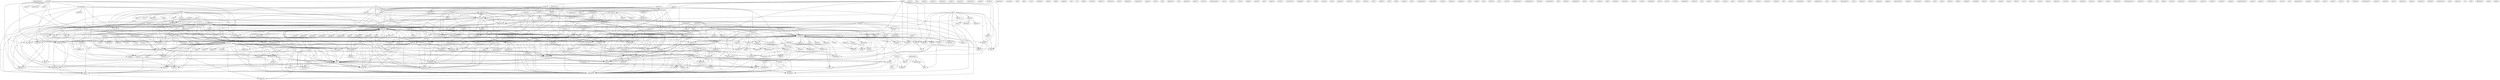 digraph G {
  presupposition [ label="presupposition(1)" ];
  uses [ label="uses(2)" ];
  causes [ label="causes(1)" ];
  pollution [ label="pollution(1)" ];
  bus [ label="bus(1)" ];
  support [ label="support(1)" ];
  support [ label="support(2)" ];
  try [ label="try(2)" ];
  win [ label="win(2)" ];
  assertion [ label="assertion(9)" ];
  admiration [ label="admiration(1)" ];
  ad [ label="ad(24)" ];
  petrol [ label="petrol(1)" ];
  assert [ label="assert(1)" ];
  faq [ label="faq(1)" ];
  number [ label="number(2)" ];
  come [ label="come(1)" ];
  collection [ label="collection(2)" ];
  volume [ label="volume(1)" ];
  someone [ label="someone(2)" ];
  conclude [ label="conclude(5)" ];
  knock [ label="knock(1)" ];
  one [ label="one(1)" ];
  position [ label="position(4)" ];
  cause [ label="cause(7)" ];
  premise [ label="premise(11)" ];
  beginning [ label="beginning(2)" ];
  happened [ label="happened(1)" ];
  room [ label="room(1)" ];
  leaves [ label="leaves(1)" ];
  light [ label="light(1)" ];
  conclusion [ label="conclusion(37)" ];
  fallacies [ label="fallacies(1)" ];
  universe [ label="universe(3)" ];
  occur [ label="occur(1)" ];
  implies [ label="implies(6)" ];
  event [ label="event(10)" ];
  view [ label="view(1)" ];
  inference [ label="inference(16)" ];
  argument [ label="argument(60)" ];
  moment [ label="moment(1)" ];
  blackmail [ label="blackmail(1)" ];
  appears [ label="appears(4)" ];
  length [ label="length(1)" ];
  assume [ label="assume(4)" ];
  item [ label="item(1)" ];
  constitutes [ label="constitutes(1)" ];
  evidence [ label="evidence(6)" ];
  lack [ label="lack(1)" ];
  rule [ label="rule(7)" ];
  thing [ label="thing(4)" ];
  apply [ label="apply(3)" ];
  occurred [ label="occurred(1)" ];
  claim [ label="claim(2)" ];
  property [ label="property(4)" ];
  something [ label="something(15)" ];
  ignoratio [ label="ignoratio(1)" ];
  consider [ label="consider(2)" ];
  fallacy [ label="fallacy(50)" ];
  form [ label="form(15)" ];
  statement [ label="statement(6)" ];
  composition [ label="composition(4)" ];
  speak [ label="speak(3)" ];
  whole [ label="whole(1)" ];
  concentrate [ label="concentrate(1)" ];
  car [ label="car(3)" ];
  start [ label="start(2)" ];
  engine [ label="engine(2)" ];
  prayed [ label="prayed(1)" ];
  provides [ label="provides(1)" ];
  questioner [ label="questioner(1)" ];
  reach [ label="reach(3)" ];
  sense [ label="sense(1)" ];
  sea [ label="sea(2)" ];
  make [ label="make(3)" ];
  fish [ label="fish(2)" ];
  isolation [ label="isolation(1)" ];
  woodlice [ label="woodlice(2)" ];
  respect [ label="respect(1)" ];
  wishes [ label="wishes(1)" ];
  dolphins [ label="dolphins(2)" ];
  nauseam [ label="nauseam(1)" ];
  hole [ label="hole(1)" ];
  deal [ label="deal(1)" ];
  cross [ label="cross(1)" ];
  radiation [ label="radiation(2)" ];
  luther [ label="luther(1)" ];
  build [ label="build(1)" ];
  ignorantium [ label="ignorantium(3)" ];
  ignorance [ label="ignorance(1)" ];
  made [ label="made(1)" ];
  denies [ label="denies(1)" ];
  means [ label="means(1)" ];
  means [ label="means(1)" ];
  person [ label="person(4)" ];
  questions [ label="questions(1)" ];
  stephen [ label="stephen(1)" ];
  cat [ label="cat(1)" ];
  ec [ label="ec(1)" ];
  doubt [ label="doubt(1)" ];
  describe [ label="describe(1)" ];
  denotes [ label="denotes(1)" ];
  chemistry [ label="chemistry(2)" ];
  basis [ label="basis(2)" ];
  telepathy [ label="telepathy(1)" ];
  summarize [ label="summarize(1)" ];
  oppose [ label="oppose(1)" ];
  delve [ label="delve(1)" ];
  ergo [ label="ergo(3)" ];
  occurs [ label="occurs(15)" ];
  question [ label="question(1)" ];
  answer [ label="answer(2)" ];
  word [ label="word(2)" ];
  presupposes [ label="presupposes(1)" ];
  demands [ label="demands(1)" ];
  wife [ label="wife(1)" ];
  truth [ label="truth(10)" ];
  absence [ label="absence(1)" ];
  infer [ label="infer(1)" ];
  talk [ label="talk(1)" ];
  repetition [ label="repetition(1)" ];
  liar [ label="liar(1)" ];
  threat [ label="threat(2)" ];
  need [ label="need(1)" ];
  push [ label="push(1)" ];
  need [ label="need(1)" ];
  acceptance [ label="acceptance(2)" ];
  order [ label="order(3)" ];
  phrasing [ label="phrasing(1)" ];
  please [ label="please(1)" ];
  asserts [ label="asserts(1)" ];
  attempts [ label="attempts(2)" ];
  way [ label="way(4)" ];
  logic [ label="logic(11)" ];
  debate [ label="debate(3)" ];
  argue [ label="argue(4)" ];
  level [ label="level(1)" ];
  provide [ label="provide(1)" ];
  introduction [ label="introduction(1)" ];
  hope [ label="hope(1)" ];
  demonstrando [ label="demonstrando(1)" ];
  mass [ label="mass(1)" ];
  consist [ label="consist(1)" ];
  victim [ label="victim(1)" ];
  college [ label="college(1)" ];
  arrived [ label="arrived(1)" ];
  post [ label="post(1)" ];
  lose [ label="lose(1)" ];
  english [ label="english(1)" ];
  bicycle [ label="bicycle(1)" ];
  flood [ label="flood(2)" ];
  earth [ label="earth(2)" ];
  water [ label="water(2)" ];
  require [ label="require(2)" ];
  correctness [ label="correctness(1)" ];
  continue [ label="continue(2)" ];
  consists [ label="consists(3)" ];
  plan [ label="plan(1)" ];
  stated [ label="stated(2)" ];
  nothing [ label="nothing(1)" ];
  privatization [ label="privatization(1)" ];
  supports [ label="supports(1)" ];
  list [ label="list(2)" ];
  fall [ label="fall(1)" ];
  certainty [ label="certainty(1)" ];
  collapsed [ label="collapsed(1)" ];
  goes [ label="goes(1)" ];
  cured [ label="cured(1)" ];
  term [ label="term(2)" ];
  well [ label="well(1)" ];
  faulty [ label="faulty(1)" ];
  reasoning [ label="reasoning(3)" ];
  leads [ label="leads(1)" ];
  reverse [ label="reverse(1)" ];
  burn [ label="burn(1)" ];
  populum [ label="populum(2)" ];
  contains [ label="contains(1)" ];
  today [ label="today(1)" ];
  attacks [ label="attacks(1)" ];
  draw [ label="draw(1)" ];
  welfare [ label="welfare(1)" ];
  testimony [ label="testimony(3)" ];
  demonstrate [ label="demonstrate(1)" ];
  example [ label="example(34)" ];
  hominem [ label="hominem(6)" ];
  perjurer [ label="perjurer(1)" ];
  argumentum [ label="argumentum(24)" ];
  drug [ label="drug(1)" ];
  faith [ label="faith(3)" ];
  commit [ label="commit(1)" ];
  dicto [ label="dicto(1)" ];
  arrangement [ label="arrangement(1)" ];
  situation [ label="situation(3)" ];
  specific [ label="specific(1)" ];
  case [ label="case(3)" ];
  accident [ label="accident(4)" ];
  render [ label="render(1)" ];
  money [ label="money(3)" ];
  criterion [ label="criterion(1)" ];
  stole [ label="stole(1)" ];
  witness [ label="witness(3)" ];
  credibility [ label="credibility(1)" ];
  opposite [ label="opposite(4)" ];
  understand [ label="understand(1)" ];
  writing [ label="writing(1)" ];
  software [ label="software(1)" ];
  computer [ label="computer(1)" ];
  question [ label="question(6)" ];
  type [ label="type(1)" ];
  latter [ label="latter(1)" ];
  tool [ label="tool(1)" ];
  christian [ label="christian(3)" ];
  matter [ label="matter(2)" ];
  begin [ label="begin(1)" ];
  help [ label="help(1)" ];
  argues [ label="argues(3)" ];
  dislike [ label="dislike(1)" ];
  bible [ label="bible(8)" ];
  proof [ label="proof(9)" ];
  course [ label="course(4)" ];
  classic [ label="classic(1)" ];
  exists [ label="exists(4)" ];
  history [ label="history(2)" ];
  tells [ label="tells(1)" ];
  division [ label="division(2)" ];
  cum [ label="cum(1)" ];
  concise [ label="concise(1)" ];
  misrepresent [ label="misrepresent(1)" ];
  pornography [ label="pornography(1)" ];
  christianity [ label="christianity(4)" ];
  legalize [ label="legalize(3)" ];
  nation [ label="nation(1)" ];
  heroin [ label="heroin(1)" ];
  crack [ label="crack(1)" ];
  directed [ label="directed(1)" ];
  ice [ label="ice(1)" ];
  assumption [ label="assumption(1)" ];
  post [ label="post(1)" ];
  hell [ label="hell(1)" ];
  destroy [ label="destroy(2)" ];
  distinguish [ label="distinguish(1)" ];
  proposition [ label="proposition(12)" ];
  thinking [ label="thinking(1)" ];
  place [ label="place(1)" ];
  cryptography [ label="cryptography(2)" ];
  believe [ label="believe(1)" ];
  struggle [ label="struggle(1)" ];
  law [ label="law(3)" ];
  liberation [ label="liberation(1)" ];
  food [ label="food(1)" ];
  confuse [ label="confuse(1)" ];
  sake [ label="sake(1)" ];
  secret [ label="secret(1)" ];
  homosexual [ label="homosexual(1)" ];
  reason [ label="reason(2)" ];
  ban [ label="ban(1)" ];
  official [ label="official(1)" ];
  baculum [ label="baculum(1)" ];
  sentence [ label="sentence(1)" ];
  license [ label="license(1)" ];
  usenet [ label="usenet(1)" ];
  headache [ label="headache(2)" ];
  piece [ label="piece(1)" ];
  propter [ label="propter(4)" ];
  god [ label="god(11)" ];
  phrase [ label="phrase(2)" ];
  aspirin [ label="aspirin(1)" ];
  duty [ label="duty(2)" ];
  express [ label="express(1)" ];
  took [ label="took(1)" ];
  believed [ label="believed(1)" ];
  created [ label="created(1)" ];
  genius [ label="genius(1)" ];
  prove [ label="prove(1)" ];
  version [ label="version(1)" ];
  amphiboly [ label="amphiboly(2)" ];
  remains [ label="remains(1)" ];
  kill [ label="kill(1)" ];
  allows [ label="allows(1)" ];
  charge [ label="charge(1)" ];
  arrives [ label="arrives(1)" ];
  refer [ label="refer(2)" ];
  analyze [ label="analyze(1)" ];
  knowledge [ label="knowledge(1)" ];
  job [ label="job(2)" ];
  determine [ label="determine(1)" ];
  science [ label="science(2)" ];
  archive [ label="archive(2)" ];
  quality [ label="quality(1)" ];
  king [ label="king(1)" ];
  depend [ label="depend(1)" ];
  makes [ label="makes(2)" ];
  table [ label="table(3)" ];
  goodness [ label="goodness(1)" ];
  implication [ label="implication(6)" ];
  explanation [ label="explanation(3)" ];
  arguer [ label="arguer(4)" ];
  structure [ label="structure(1)" ];
  authority [ label="authority(2)" ];
  field [ label="field(1)" ];
  subject [ label="subject(2)" ];
  discussion [ label="discussion(3)" ];
  exist [ label="exist(3)" ];
  fact [ label="fact(3)" ];
  stage [ label="stage(1)" ];
  intimidate [ label="intimidate(1)" ];
  suspicion [ label="suspicion(1)" ];
  meaning [ label="meaning(5)" ];
  legislation [ label="legislation(2)" ];
  bakker [ label="bakker(1)" ];
  carbon [ label="carbon(2)" ];
  study [ label="study(1)" ];
  avoid [ label="avoid(2)" ];
  assumes [ label="assumes(1)" ];
  novitam [ label="novitam(1)" ];
  discrimination [ label="discrimination(1)" ];
  wear [ label="wear(1)" ];
  leather [ label="leather(1)" ];
  issue [ label="issue(1)" ];
  material [ label="material(1)" ];
  examine [ label="examine(1)" ];
  everyone [ label="everyone(1)" ];
  imply [ label="imply(1)" ];
  attempt [ label="attempt(1)" ];
  bifurcation [ label="bifurcation(2)" ];
  group [ label="group(1)" ];
  fails [ label="fails(1)" ];
  pity [ label="pity(2)" ];
  suggested [ label="suggested(1)" ];
  crumenam [ label="crumenam(1)" ];
  language [ label="language(2)" ];
  attention [ label="attention(1)" ];
  crumenam [ label="crumenam(1)" ];
  decide [ label="decide(1)" ];
  identifies [ label="identifies(1)" ];
  court [ label="court(2)" ];
  hoc [ label="hoc(8)" ];
  presents [ label="presents(1)" ];
  tell [ label="tell(1)" ];
  monty [ label="monty(1)" ];
  consequent [ label="consequent(1)" ];
  trick [ label="trick(1)" ];
  intelligence [ label="intelligence(1)" ];
  machine [ label="machine(1)" ];
  line [ label="line(1)" ];
  sketch [ label="sketch(1)" ];
  interrogation [ label="interrogation(1)" ];
  jesus [ label="jesus(1)" ];
  employs [ label="employs(1)" ];
  doesn [ label="doesn(1)" ];
  pleading [ label="pleading(1)" ];
  gallery [ label="gallery(1)" ];
  equivocation [ label="equivocation(2)" ];
  nobody [ label="nobody(2)" ];
  government [ label="government(3)" ];
  office [ label="office(2)" ];
  generalization [ label="generalization(5)" ];
  antecedent [ label="antecedent(1)" ];
  deduce [ label="deduce(1)" ];
  john [ label="john(1)" ];
  slope [ label="slope(1)" ];
  mother [ label="mother(1)" ];
  define [ label="define(1)" ];
  problem [ label="problem(1)" ];
  father [ label="father(1)" ];
  axe [ label="axe(1)" ];
  murder [ label="murder(1)" ];
  reference [ label="reference(1)" ];
  atheism [ label="atheism(6)" ];
  physicist [ label="physicist(1)" ];
  tree [ label="tree(2)" ];
  marijuana [ label="marijuana(2)" ];
  expect [ label="expect(1)" ];
  hold [ label="hold(2)" ];
  philosophy [ label="philosophy(2)" ];
  hawking [ label="hawking(2)" ];
  force [ label="force(5)" ];
  threatened [ label="threatened(1)" ];
  accept [ label="accept(2)" ];
  opponent [ label="opponent(3)" ];
  derive [ label="derive(1)" ];
  altering [ label="altering(1)" ];
  shower [ label="shower(1)" ];
  animal [ label="animal(2)" ];
  straw [ label="straw(2)" ];
  disprove [ label="disprove(1)" ];
  concept [ label="concept(1)" ];
  party [ label="party(1)" ];
  action [ label="action(1)" ];
  searle [ label="searle(2)" ];
  linguist [ label="linguist(1)" ];
  follow [ label="follow(1)" ];
  error [ label="error(1)" ];
  follows [ label="follows(1)" ];
  nature [ label="nature(1)" ];
  article [ label="article(1)" ];
  name [ label="name(2)" ];
  alleges [ label="alleges(1)" ];
  adversary [ label="adversary(1)" ];
  explains [ label="explains(1)" ];
  principle [ label="principle(1)" ];
  don [ label="don(1)" ];
  circulus [ label="circulus(1)" ];
  petitio [ label="petitio(1)" ];
  building [ label="building(1)" ];
  hide [ label="hide(2)" ];
  process [ label="process(1)" ];
  suffers [ label="suffers(1)" ];
  quote [ label="quote(1)" ];
  reification [ label="reification(2)" ];
  interrogationum [ label="interrogationum(1)" ];
  note [ label="note(1)" ];
  falseness [ label="falseness(1)" ];
  accent [ label="accent(2)" ];
  son [ label="son(1)" ];
  belief [ label="belief(1)" ];
  pro [ label="pro(1)" ];
  produce [ label="produce(1)" ];
  newton [ label="newton(1)" ];
  man [ label="man(3)" ];
  document [ label="document(1)" ];
  inconsistency [ label="inconsistency(1)" ];
  burden [ label="burden(4)" ];
  sequitur [ label="sequitur(2)" ];
  establish [ label="establish(2)" ];
  appeal [ label="appeal(4)" ];
  violence [ label="violence(1)" ];
  causality [ label="causality(1)" ];
  analogy [ label="analogy(2)" ];
  hypostatization [ label="hypostatization(1)" ];
  variety [ label="variety(1)" ];
  martin [ label="martin(1)" ];
  quoque [ label="quoque(1)" ];
  causa [ label="causa(2)" ];
  anything [ label="anything(3)" ];
  allow [ label="allow(1)" ];
  misericordiam [ label="misericordiam(1)" ];
  excuse [ label="excuse(1)" ];
  use [ label="use(1)" ];
  ignorantiam [ label="ignorantiam(1)" ];
  herring [ label="herring(1)" ];
  symbol [ label="symbol(1)" ];
  series [ label="series(1)" ];
  mantis [ label="mantis(1)" ];
  interference [ label="interference(1)" ];
  source [ label="source(1)" ];
  uk [ label="uk(1)" ];
  nauseum [ label="nauseum(1)" ];
  instance [ label="instance(1)" ];
  investigation [ label="investigation(1)" ];
  lazarum [ label="lazarum(1)" ];
  mathew [ label="mathew(2)" ];
  union [ label="union(1)" ];
  chancellor [ label="chancellor(1)" ];
  python [ label="python(1)" ];
  numeram [ label="numeram(1)" ];
  referred [ label="referred(1)" ];
  examination [ label="examination(1)" ];
  april [ label="april(1)" ];
  plurium [ label="plurium(1)" ];
  note [ label="note(7)" ];
  co [ label="co(1)" ];
  find [ label="find(1)" ];
  affirmation [ label="affirmation(1)" ];
  islam [ label="islam(2)" ];
  denial [ label="denial(1)" ];
  uses -> causes [ label="1" ];
  uses -> pollution [ label="1" ];
  uses -> bus [ label="1" ];
  uses -> support [ label="1" ];
  uses -> support [ label="1" ];
  uses -> try [ label="1" ];
  uses -> win [ label="1" ];
  uses -> assertion [ label="1" ];
  uses -> admiration [ label="1" ];
  uses -> ad [ label="1" ];
  uses -> petrol [ label="1" ];
  number -> come [ label="1" ];
  number -> collection [ label="1" ];
  someone -> conclude [ label="1" ];
  someone -> knock [ label="1" ];
  someone -> one [ label="1" ];
  someone -> position [ label="1" ];
  cause -> premise [ label="2" ];
  cause -> beginning [ label="2" ];
  cause -> happened [ label="1" ];
  cause -> room [ label="1" ];
  cause -> leaves [ label="1" ];
  cause -> light [ label="1" ];
  cause -> conclusion [ label="3" ];
  cause -> fallacies [ label="1" ];
  cause -> universe [ label="2" ];
  cause -> occur [ label="1" ];
  cause -> implies [ label="2" ];
  cause -> event [ label="3" ];
  cause -> view [ label="1" ];
  cause -> one [ label="2" ];
  cause -> inference [ label="2" ];
  cause -> argument [ label="2" ];
  appears -> conclusion [ label="1" ];
  appears -> argument [ label="1" ];
  assume -> item [ label="1" ];
  assume -> constitutes [ label="1" ];
  assume -> evidence [ label="1" ];
  assume -> lack [ label="1" ];
  assume -> rule [ label="1" ];
  assume -> thing [ label="1" ];
  assume -> apply [ label="1" ];
  assume -> occurred [ label="1" ];
  assume -> collection [ label="1" ];
  assume -> claim [ label="1" ];
  assume -> property [ label="2" ];
  assume -> something [ label="1" ];
  assume -> argument [ label="1" ];
  consider -> conclude [ label="1" ];
  consider -> fallacy [ label="1" ];
  consider -> apply [ label="1" ];
  consider -> property [ label="1" ];
  consider -> form [ label="1" ];
  consider -> something [ label="1" ];
  consider -> statement [ label="1" ];
  consider -> composition [ label="1" ];
  consider -> speak [ label="1" ];
  consider -> whole [ label="1" ];
  car -> pollution [ label="1" ];
  car -> start [ label="2" ];
  car -> bus [ label="1" ];
  car -> something [ label="1" ];
  car -> petrol [ label="1" ];
  car -> engine [ label="1" ];
  premise -> beginning [ label="4" ];
  premise -> reach [ label="1" ];
  premise -> sense [ label="1" ];
  premise -> sea [ label="2" ];
  premise -> thing [ label="2" ];
  premise -> make [ label="1" ];
  premise -> universe [ label="4" ];
  premise -> fish [ label="2" ];
  premise -> implies [ label="4" ];
  premise -> one [ label="4" ];
  premise -> isolation [ label="1" ];
  premise -> woodlice [ label="2" ];
  premise -> respect [ label="1" ];
  premise -> wishes [ label="1" ];
  premise -> inference [ label="7" ];
  premise -> dolphins [ label="2" ];
  premise -> argument [ label="7" ];
  ignorantium -> ignorance [ label="2" ];
  ignorantium -> made [ label="1" ];
  ignorantium -> denies [ label="1" ];
  ignorantium -> means [ label="2" ];
  ignorantium -> fallacy [ label="1" ];
  ignorantium -> means [ label="2" ];
  ignorantium -> person [ label="1" ];
  ignorantium -> assertion [ label="1" ];
  ignorantium -> questions [ label="1" ];
  ignorantium -> argument [ label="2" ];
  reach -> sea [ label="2" ];
  reach -> thing [ label="2" ];
  reach -> fish [ label="2" ];
  reach -> inference [ label="2" ];
  reach -> dolphins [ label="2" ];
  ergo -> fallacies [ label="1" ];
  ergo -> fallacy [ label="1" ];
  ergo -> occurs [ label="1" ];
  ergo -> something [ label="1" ];
  ergo -> event [ label="1" ];
  question -> answer [ label="3" ];
  question -> word [ label="1" ];
  question -> presupposes [ label="2" ];
  question -> demands [ label="1" ];
  question -> wife [ label="1" ];
  evidence -> truth [ label="1" ];
  evidence -> conclusion [ label="1" ];
  evidence -> absence [ label="2" ];
  evidence -> occurred [ label="3" ];
  evidence -> something [ label="1" ];
  evidence -> occur [ label="2" ];
  evidence -> statement [ label="1" ];
  evidence -> infer [ label="2" ];
  evidence -> argument [ label="2" ];
  threat -> conclusion [ label="1" ];
  threat -> need [ label="1" ];
  threat -> push [ label="1" ];
  threat -> try [ label="1" ];
  threat -> need [ label="1" ];
  threat -> acceptance [ label="1" ];
  threat -> order [ label="1" ];
  attempts -> way [ label="1" ];
  attempts -> logic [ label="1" ];
  attempts -> debate [ label="1" ];
  attempts -> argue [ label="1" ];
  attempts -> level [ label="1" ];
  attempts -> provide [ label="1" ];
  attempts -> introduction [ label="1" ];
  attempts -> hope [ label="1" ];
  post -> fallacies [ label="1" ];
  post -> fallacy [ label="1" ];
  post -> occurs [ label="1" ];
  post -> something [ label="1" ];
  post -> event [ label="1" ];
  flood -> earth [ label="1" ];
  flood -> occurred [ label="1" ];
  flood -> water [ label="1" ];
  flood -> require [ label="1" ];
  continue -> conclusion [ label="1" ];
  continue -> fallacy [ label="1" ];
  continue -> consists [ label="1" ];
  continue -> plan [ label="1" ];
  continue -> stated [ label="1" ];
  continue -> nothing [ label="1" ];
  continue -> privatization [ label="1" ];
  continue -> supports [ label="1" ];
  conclude -> apply [ label="1" ];
  conclude -> list [ label="1" ];
  conclude -> occurred [ label="1" ];
  conclude -> collection [ label="1" ];
  conclude -> property [ label="2" ];
  conclude -> something [ label="1" ];
  conclude -> fall [ label="1" ];
  conclude -> ad [ label="1" ];
  conclude -> certainty [ label="1" ];
  conclude -> whole [ label="1" ];
  term -> fallacy [ label="1" ];
  term -> well [ label="1" ];
  term -> faulty [ label="1" ];
  term -> form [ label="1" ];
  term -> reasoning [ label="1" ];
  term -> leads [ label="1" ];
  term -> argument [ label="1" ];
  testimony -> demonstrate [ label="2" ];
  testimony -> example [ label="1" ];
  testimony -> hominem [ label="2" ];
  testimony -> perjurer [ label="1" ];
  testimony -> ad [ label="2" ];
  testimony -> argumentum [ label="2" ];
  rule -> situation [ label="2" ];
  rule -> specific [ label="1" ];
  rule -> claim [ label="1" ];
  rule -> case [ label="2" ];
  rule -> accident [ label="2" ];
  rule -> render [ label="2" ];
  money -> criterion [ label="2" ];
  money -> stole [ label="1" ];
  way -> demonstrate [ label="1" ];
  way -> witness [ label="1" ];
  way -> credibility [ label="1" ];
  way -> hominem [ label="1" ];
  way -> ad [ label="2" ];
  way -> argumentum [ label="2" ];
  way -> opposite [ label="1" ];
  question -> word [ label="1" ];
  question -> presupposes [ label="2" ];
  question -> demands [ label="1" ];
  question -> wife [ label="1" ];
  christian -> matter [ label="1" ];
  christian -> begin [ label="1" ];
  christian -> argue [ label="1" ];
  christian -> well [ label="1" ];
  christian -> help [ label="1" ];
  christian -> example [ label="2" ];
  christian -> argues [ label="1" ];
  christian -> dislike [ label="1" ];
  bible -> word [ label="1" ];
  bible -> earth [ label="1" ];
  bible -> proof [ label="1" ];
  bible -> truth [ label="1" ];
  bible -> course [ label="1" ];
  bible -> classic [ label="1" ];
  bible -> example [ label="4" ];
  bible -> exists [ label="1" ];
  bible -> form [ label="1" ];
  bible -> history [ label="1" ];
  bible -> water [ label="1" ];
  bible -> tells [ label="1" ];
  bible -> require [ label="1" ];
  christianity -> matter [ label="1" ];
  christianity -> begin [ label="1" ];
  christianity -> argue [ label="1" ];
  christianity -> well [ label="1" ];
  christianity -> help [ label="1" ];
  christianity -> example [ label="1" ];
  christianity -> argues [ label="1" ];
  christianity -> form [ label="2" ];
  christianity -> history [ label="2" ];
  word -> argument [ label="1" ];
  legalize -> nation [ label="2" ];
  legalize -> heroin [ label="2" ];
  legalize -> crack [ label="2" ];
  earth -> ice [ label="1" ];
  post -> fallacies [ label="1" ];
  post -> fallacy [ label="1" ];
  post -> occurs [ label="1" ];
  post -> something [ label="1" ];
  post -> event [ label="1" ];
  proof -> made [ label="3" ];
  proof -> denies [ label="2" ];
  proof -> truth [ label="1" ];
  proof -> conclusion [ label="1" ];
  proof -> proposition [ label="2" ];
  proof -> fallacy [ label="2" ];
  proof -> person [ label="4" ];
  proof -> case [ label="2" ];
  proof -> assertion [ label="4" ];
  proof -> event [ label="1" ];
  proof -> questions [ label="2" ];
  proof -> ad [ label="2" ];
  proof -> argumentum [ label="2" ];
  proof -> thinking [ label="1" ];
  proof -> inference [ label="1" ];
  cryptography -> believe [ label="1" ];
  cryptography -> struggle [ label="1" ];
  cryptography -> law [ label="1" ];
  cryptography -> liberation [ label="1" ];
  secret -> homosexual [ label="1" ];
  secret -> reason [ label="1" ];
  secret -> ban [ label="1" ];
  secret -> official [ label="1" ];
  secret -> argument [ label="1" ];
  thing -> apply [ label="1" ];
  thing -> inference [ label="1" ];
  believe -> proposition [ label="1" ];
  believe -> law [ label="1" ];
  propter -> fallacies [ label="1" ];
  propter -> fallacy [ label="1" ];
  propter -> occurs [ label="1" ];
  propter -> something [ label="1" ];
  propter -> event [ label="1" ];
  god -> phrase [ label="1" ];
  god -> proposition [ label="3" ];
  god -> aspirin [ label="1" ];
  god -> classic [ label="1" ];
  god -> duty [ label="3" ];
  god -> example [ label="6" ];
  god -> exists [ label="3" ];
  god -> express [ label="2" ];
  god -> took [ label="1" ];
  god -> tells [ label="1" ];
  god -> believed [ label="1" ];
  god -> created [ label="2" ];
  god -> genius [ label="1" ];
  support -> conclusion [ label="1" ];
  support -> proposition [ label="1" ];
  support -> assertion [ label="1" ];
  matter -> debate [ label="1" ];
  matter -> well [ label="1" ];
  made -> logic [ label="1" ];
  made -> conclusion [ label="1" ];
  made -> specific [ label="1" ];
  made -> event [ label="1" ];
  made -> one [ label="1" ];
  logic -> debate [ label="1" ];
  logic -> form [ label="1" ];
  logic -> level [ label="1" ];
  logic -> reason [ label="2" ];
  logic -> order [ label="2" ];
  logic -> refer [ label="1" ];
  logic -> reasoning [ label="2" ];
  logic -> analyze [ label="1" ];
  logic -> knowledge [ label="2" ];
  logic -> job [ label="2" ];
  logic -> hope [ label="1" ];
  logic -> thinking [ label="1" ];
  logic -> inference [ label="1" ];
  logic -> determine [ label="1" ];
  logic -> science [ label="1" ];
  logic -> archive [ label="2" ];
  logic -> quality [ label="2" ];
  logic -> argument [ label="5" ];
  means -> conclusion [ label="1" ];
  means -> argument [ label="1" ];
  truth -> conclusion [ label="1" ];
  truth -> fallacy [ label="1" ];
  truth -> person [ label="1" ];
  truth -> depend [ label="1" ];
  truth -> makes [ label="1" ];
  truth -> assertion [ label="3" ];
  truth -> table [ label="3" ];
  truth -> goodness [ label="1" ];
  truth -> implication [ label="3" ];
  truth -> explanation [ label="1" ];
  truth -> arguer [ label="1" ];
  truth -> argument [ label="1" ];
  authority -> support [ label="1" ];
  authority -> field [ label="1" ];
  authority -> try [ label="1" ];
  authority -> subject [ label="1" ];
  authority -> win [ label="1" ];
  authority -> assertion [ label="1" ];
  authority -> discussion [ label="1" ];
  authority -> admiration [ label="1" ];
  authority -> ad [ label="1" ];
  situation -> exist [ label="1" ];
  situation -> render [ label="2" ];
  situation -> fact [ label="1" ];
  conclusion -> proposition [ label="1" ];
  conclusion -> make [ label="1" ];
  conclusion -> well [ label="1" ];
  conclusion -> support [ label="1" ];
  conclusion -> stated [ label="2" ];
  conclusion -> fish [ label="3" ];
  conclusion -> nothing [ label="3" ];
  conclusion -> one [ label="5" ];
  conclusion -> isolation [ label="1" ];
  conclusion -> respect [ label="1" ];
  conclusion -> wishes [ label="1" ];
  conclusion -> inference [ label="6" ];
  conclusion -> stage [ label="1" ];
  conclusion -> dolphins [ label="3" ];
  conclusion -> argument [ label="7" ];
  phrase -> proposition [ label="1" ];
  phrase -> duty [ label="1" ];
  phrase -> intimidate [ label="1" ];
  phrase -> suspicion [ label="1" ];
  proposition -> fallacy [ label="1" ];
  proposition -> make [ label="1" ];
  proposition -> example [ label="1" ];
  proposition -> express [ label="1" ];
  proposition -> statement [ label="2" ];
  proposition -> isolation [ label="1" ];
  proposition -> meaning [ label="1" ];
  proposition -> respect [ label="1" ];
  proposition -> inference [ label="1" ];
  proposition -> argument [ label="2" ];
  debate -> law [ label="1" ];
  debate -> legislation [ label="1" ];
  need -> reason [ label="1" ];
  need -> order [ label="1" ];
  need -> knowledge [ label="1" ];
  need -> study [ label="1" ];
  need -> arguer [ label="1" ];
  need -> argument [ label="1" ];
  fallacies -> argue [ label="3" ];
  fallacies -> fallacy [ label="1" ];
  fallacies -> apply [ label="1" ];
  fallacies -> example [ label="1" ];
  fallacies -> avoid [ label="1" ];
  fallacies -> property [ label="1" ];
  fallacies -> something [ label="1" ];
  fallacies -> occur [ label="3" ];
  fallacies -> one [ label="3" ];
  fallacies -> composition [ label="1" ];
  fallacies -> speak [ label="1" ];
  fallacies -> whole [ label="1" ];
  argue -> discrimination [ label="1" ];
  argue -> wear [ label="1" ];
  argue -> leather [ label="1" ];
  fallacy -> consists [ label="1" ];
  fallacy -> means [ label="1" ];
  fallacy -> issue [ label="1" ];
  fallacy -> apply [ label="2" ];
  fallacy -> well [ label="1" ];
  fallacy -> try [ label="1" ];
  fallacy -> faulty [ label="1" ];
  fallacy -> acceptance [ label="1" ];
  fallacy -> collection [ label="1" ];
  fallacy -> example [ label="1" ];
  fallacy -> claim [ label="1" ];
  fallacy -> person [ label="1" ];
  fallacy -> case [ label="2" ];
  fallacy -> occurs [ label="8" ];
  fallacy -> property [ label="2" ];
  fallacy -> form [ label="3" ];
  fallacy -> material [ label="1" ];
  fallacy -> something [ label="7" ];
  fallacy -> examine [ label="1" ];
  fallacy -> criterion [ label="1" ];
  fallacy -> accident [ label="4" ];
  fallacy -> law [ label="2" ];
  fallacy -> everyone [ label="1" ];
  fallacy -> win [ label="1" ];
  fallacy -> implies [ label="3" ];
  fallacy -> knock [ label="1" ];
  fallacy -> imply [ label="1" ];
  fallacy -> assertion [ label="2" ];
  fallacy -> event [ label="2" ];
  fallacy -> nothing [ label="1" ];
  fallacy -> attempt [ label="1" ];
  fallacy -> bifurcation [ label="1" ];
  fallacy -> table [ label="1" ];
  fallacy -> exist [ label="1" ];
  fallacy -> one [ label="5" ];
  fallacy -> meaning [ label="1" ];
  fallacy -> group [ label="1" ];
  fallacy -> fails [ label="1" ];
  fallacy -> pity [ label="1" ];
  fallacy -> suggested [ label="1" ];
  fallacy -> crumenam [ label="1" ];
  fallacy -> language [ label="1" ];
  fallacy -> demands [ label="1" ];
  fallacy -> refer [ label="1" ];
  fallacy -> implication [ label="1" ];
  fallacy -> attention [ label="1" ];
  fallacy -> reasoning [ label="1" ];
  fallacy -> composition [ label="5" ];
  fallacy -> crumenam [ label="1" ];
  fallacy -> leads [ label="1" ];
  fallacy -> fact [ label="2" ];
  fallacy -> questions [ label="1" ];
  fallacy -> decide [ label="1" ];
  fallacy -> identifies [ label="1" ];
  fallacy -> ad [ label="4" ];
  fallacy -> argumentum [ label="4" ];
  fallacy -> court [ label="1" ];
  fallacy -> opposite [ label="6" ];
  fallacy -> wishes [ label="1" ];
  fallacy -> arguer [ label="1" ];
  fallacy -> position [ label="1" ];
  fallacy -> hoc [ label="1" ];
  fallacy -> legislation [ label="1" ];
  fallacy -> argument [ label="7" ];
  fallacy -> supports [ label="1" ];
  fallacy -> whole [ label="1" ];
  fallacy -> presents [ label="1" ];
  consists -> support [ label="1" ];
  consists -> nothing [ label="1" ];
  consists -> argument [ label="1" ];
  consists -> supports [ label="1" ];
  means -> argument [ label="1" ];
  course -> discrimination [ label="1" ];
  course -> need [ label="1" ];
  course -> reason [ label="1" ];
  course -> exist [ label="1" ];
  course -> one [ label="1" ];
  course -> order [ label="1" ];
  course -> knowledge [ label="1" ];
  course -> study [ label="1" ];
  course -> argument [ label="1" ];
  make -> isolation [ label="1" ];
  apply -> law [ label="1" ];
  apply -> one [ label="1" ];
  apply -> court [ label="1" ];
  apply -> whole [ label="1" ];
  well -> faulty [ label="1" ];
  well -> subject [ label="1" ];
  well -> machine [ label="1" ];
  well -> reasoning [ label="1" ];
  well -> leads [ label="1" ];
  well -> speak [ label="1" ];
  support -> assertion [ label="1" ];
  classic -> exists [ label="1" ];
  classic -> wife [ label="1" ];
  classic -> tells [ label="1" ];
  try -> acceptance [ label="1" ];
  try -> win [ label="1" ];
  try -> assertion [ label="1" ];
  try -> decide [ label="1" ];
  government -> homosexual [ label="1" ];
  government -> job [ label="1" ];
  government -> official [ label="1" ];
  government -> office [ label="2" ];
  generalization -> occurs [ label="2" ];
  generalization -> accident [ label="1" ];
  generalization -> render [ label="2" ];
  generalization -> opposite [ label="2" ];
  need -> reason [ label="1" ];
  need -> order [ label="1" ];
  need -> knowledge [ label="1" ];
  need -> study [ label="1" ];
  need -> arguer [ label="1" ];
  need -> argument [ label="1" ];
  acceptance -> assertion [ label="1" ];
  acceptance -> group [ label="1" ];
  occurred -> infer [ label="1" ];
  example -> universe [ label="1" ];
  example -> stated [ label="1" ];
  example -> subject [ label="1" ];
  example -> property [ label="1" ];
  example -> exists [ label="1" ];
  example -> something [ label="2" ];
  example -> law [ label="1" ];
  example -> father [ label="1" ];
  example -> axe [ label="1" ];
  example -> implies [ label="1" ];
  example -> murder [ label="1" ];
  example -> event [ label="1" ];
  example -> took [ label="1" ];
  example -> reference [ label="1" ];
  example -> dislike [ label="1" ];
  example -> water [ label="1" ];
  example -> one [ label="1" ];
  example -> woodlice [ label="1" ];
  example -> discussion [ label="1" ];
  example -> atheism [ label="1" ];
  example -> nation [ label="1" ];
  example -> wife [ label="1" ];
  example -> physicist [ label="1" ];
  example -> composition [ label="1" ];
  example -> tells [ label="1" ];
  example -> tree [ label="1" ];
  example -> marijuana [ label="1" ];
  example -> perjurer [ label="1" ];
  example -> heroin [ label="1" ];
  example -> speak [ label="1" ];
  example -> petrol [ label="1" ];
  example -> engine [ label="1" ];
  example -> expect [ label="1" ];
  example -> believed [ label="1" ];
  example -> require [ label="1" ];
  example -> hold [ label="1" ];
  example -> inference [ label="1" ];
  example -> legislation [ label="1" ];
  example -> created [ label="1" ];
  example -> crack [ label="1" ];
  example -> genius [ label="1" ];
  example -> philosophy [ label="1" ];
  example -> office [ label="1" ];
  example -> argument [ label="2" ];
  example -> whole [ label="1" ];
  force -> order [ label="4" ];
  force -> threatened [ label="1" ];
  person -> argues [ label="1" ];
  person -> accept [ label="1" ];
  person -> opponent [ label="1" ];
  person -> questions [ label="1" ];
  homosexual -> job [ label="1" ];
  case -> accident [ label="1" ];
  case -> assertion [ label="1" ];
  case -> statement [ label="1" ];
  case -> meaning [ label="1" ];
  case -> questions [ label="1" ];
  case -> altering [ label="1" ];
  case -> ad [ label="1" ];
  case -> argumentum [ label="1" ];
  argues -> accept [ label="1" ];
  argues -> assertion [ label="1" ];
  argues -> opponent [ label="1" ];
  occurs -> something [ label="3" ];
  occurs -> assertion [ label="1" ];
  occurs -> event [ label="2" ];
  occurs -> disprove [ label="1" ];
  occurs -> exist [ label="1" ];
  occurs -> one [ label="4" ];
  occurs -> suggested [ label="1" ];
  occurs -> demands [ label="1" ];
  occurs -> render [ label="1" ];
  occurs -> concept [ label="1" ];
  occurs -> fact [ label="1" ];
  occurs -> identifies [ label="1" ];
  occurs -> wishes [ label="1" ];
  occurs -> arguer [ label="1" ];
  occurs -> party [ label="1" ];
  occurs -> action [ label="1" ];
  occurs -> argument [ label="2" ];
  occurs -> presents [ label="1" ];
  searle -> subject [ label="1" ];
  searle -> machine [ label="1" ];
  searle -> physicist [ label="1" ];
  searle -> speak [ label="1" ];
  searle -> linguist [ label="1" ];
  searle -> expect [ label="1" ];
  stated -> inference [ label="1" ];
  stated -> stage [ label="1" ];
  avoid -> atheism [ label="1" ];
  subject -> machine [ label="1" ];
  subject -> name [ label="1" ];
  subject -> atheism [ label="1" ];
  subject -> archive [ label="1" ];
  subject -> quality [ label="1" ];
  subject -> argument [ label="1" ];
  property -> something [ label="1" ];
  property -> whole [ label="1" ];
  exists -> express [ label="2" ];
  exists -> tells [ label="1" ];
  form -> accept [ label="1" ];
  form -> implies [ label="6" ];
  form -> imply [ label="1" ];
  form -> history [ label="2" ];
  form -> assertion [ label="1" ];
  form -> one [ label="1" ];
  form -> meaning [ label="1" ];
  form -> language [ label="1" ];
  form -> alleges [ label="1" ];
  form -> opponent [ label="1" ];
  form -> fact [ label="1" ];
  form -> adversary [ label="1" ];
  form -> ad [ label="2" ];
  form -> argument [ label="5" ];
  accept -> assertion [ label="1" ];
  witness -> hominem [ label="2" ];
  witness -> perjurer [ label="1" ];
  witness -> ad [ label="2" ];
  witness -> argumentum [ label="2" ];
  something -> event [ label="2" ];
  something -> principle [ label="1" ];
  something -> ad [ label="3" ];
  something -> argumentum [ label="3" ];
  something -> engine [ label="2" ];
  something -> opposite [ label="3" ];
  something -> don [ label="1" ];
  something -> whole [ label="1" ];
  occur -> one [ label="1" ];
  occur -> infer [ label="1" ];
  law -> one [ label="1" ];
  law -> perjurer [ label="1" ];
  hide -> stole [ label="1" ];
  win -> group [ label="1" ];
  implies -> imply [ label="1" ];
  implies -> one [ label="1" ];
  implies -> fact [ label="1" ];
  implies -> inference [ label="1" ];
  implies -> liberation [ label="1" ];
  implies -> legislation [ label="1" ];
  implies -> argument [ label="1" ];
  note -> imply [ label="2" ];
  note -> event [ label="1" ];
  note -> one [ label="2" ];
  note -> meaning [ label="1" ];
  note -> principle [ label="1" ];
  note -> fact [ label="2" ];
  note -> court [ label="1" ];
  note -> inference [ label="1" ];
  note -> argument [ label="3" ];
  assertion -> group [ label="1" ];
  assertion -> goodness [ label="1" ];
  assertion -> arguer [ label="2" ];
  pro -> event [ label="1" ];
  pro -> one [ label="1" ];
  pro -> fact [ label="1" ];
  pro -> identifies [ label="1" ];
  event -> one [ label="3" ];
  event -> produce [ label="2" ];
  event -> infer [ label="2" ];
  event -> inference [ label="3" ];
  event -> argument [ label="3" ];
  provide -> introduction [ label="1" ];
  provide -> hope [ label="1" ];
  man -> position [ label="2" ];
  statement -> argument [ label="1" ];
  water -> ice [ label="1" ];
  burden -> questions [ label="2" ];
  burden -> ad [ label="2" ];
  burden -> argumentum [ label="2" ];
  establish -> explanation [ label="1" ];
  appeal -> order [ label="2" ];
  appeal -> admiration [ label="1" ];
  appeal -> arguer [ label="2" ];
  reason -> knowledge [ label="1" ];
  reason -> ban [ label="1" ];
  reason -> official [ label="1" ];
  one -> order [ label="1" ];
  one -> alleges [ label="2" ];
  one -> wife [ label="1" ];
  one -> composition [ label="1" ];
  one -> fact [ label="1" ];
  one -> knowledge [ label="1" ];
  one -> adversary [ label="2" ];
  one -> identifies [ label="1" ];
  one -> speak [ label="1" ];
  one -> study [ label="1" ];
  one -> wishes [ label="2" ];
  one -> inference [ label="2" ];
  one -> dolphins [ label="2" ];
  one -> argument [ label="3" ];
  one -> whole [ label="1" ];
  one -> presents [ label="1" ];
  meaning -> altering [ label="1" ];
  discussion -> philosophy [ label="1" ];
  discussion -> argument [ label="1" ];
  atheism -> archive [ label="3" ];
  atheism -> philosophy [ label="1" ];
  atheism -> quality [ label="3" ];
  atheism -> argument [ label="3" ];
  order -> knowledge [ label="1" ];
  order -> argument [ label="1" ];
  pity -> ad [ label="1" ];
  hominem -> alleges [ label="1" ];
  hominem -> variety [ label="1" ];
  hominem -> opponent [ label="1" ];
  hominem -> adversary [ label="1" ];
  hominem -> arguer [ label="1" ];
  hominem -> argument [ label="2" ];
  causa -> fact [ label="2" ];
  causa -> identifies [ label="2" ];
  refer -> reasoning [ label="1" ];
  refer -> leads [ label="1" ];
  refer -> argument [ label="1" ];
  implication -> anything [ label="1" ];
  implication -> allow [ label="1" ];
  implication -> argument [ label="1" ];
  reasoning -> leads [ label="1" ];
  reasoning -> thinking [ label="1" ];
  reasoning -> inference [ label="1" ];
  reasoning -> determine [ label="1" ];
  composition -> whole [ label="2" ];
  opponent -> argument [ label="1" ];
  fact -> argument [ label="1" ];
  questions -> privatization [ label="1" ];
  questions -> interference [ label="1" ];
  questions -> argument [ label="1" ];
  questions -> supports [ label="1" ];
  marijuana -> heroin [ label="1" ];
  marijuana -> crack [ label="1" ];
  ad -> arguer [ label="2" ];
  ad -> nauseum [ label="1" ];
  ad -> argument [ label="4" ];
  argumentum -> arguer [ label="2" ];
  argumentum -> nauseum [ label="1" ];
  argumentum -> argument [ label="4" ];
  speak -> whole [ label="2" ];
  anything -> argument [ label="2" ];
  require -> philosophy [ label="1" ];
  position -> liberation [ label="1" ];
  position -> legislation [ label="1" ];
  inference -> argument [ label="2" ];
  note -> argument [ label="3" ];
  argument -> supports [ label="1" ];
}
